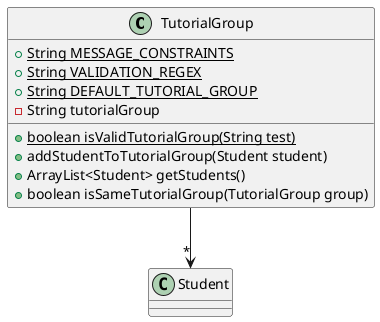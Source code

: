@startuml
'https://plantuml.com/class-diagram

class TutorialGroup{
+ {static} String MESSAGE_CONSTRAINTS
+ {static} String VALIDATION_REGEX
+ {static} String DEFAULT_TUTORIAL_GROUP
- String tutorialGroup

+ {static} boolean isValidTutorialGroup(String test)
+ addStudentToTutorialGroup(Student student)
+ ArrayList<Student> getStudents()
+ boolean isSameTutorialGroup(TutorialGroup group)
}

class Student {
}

TutorialGroup --> "*" Student

@enduml